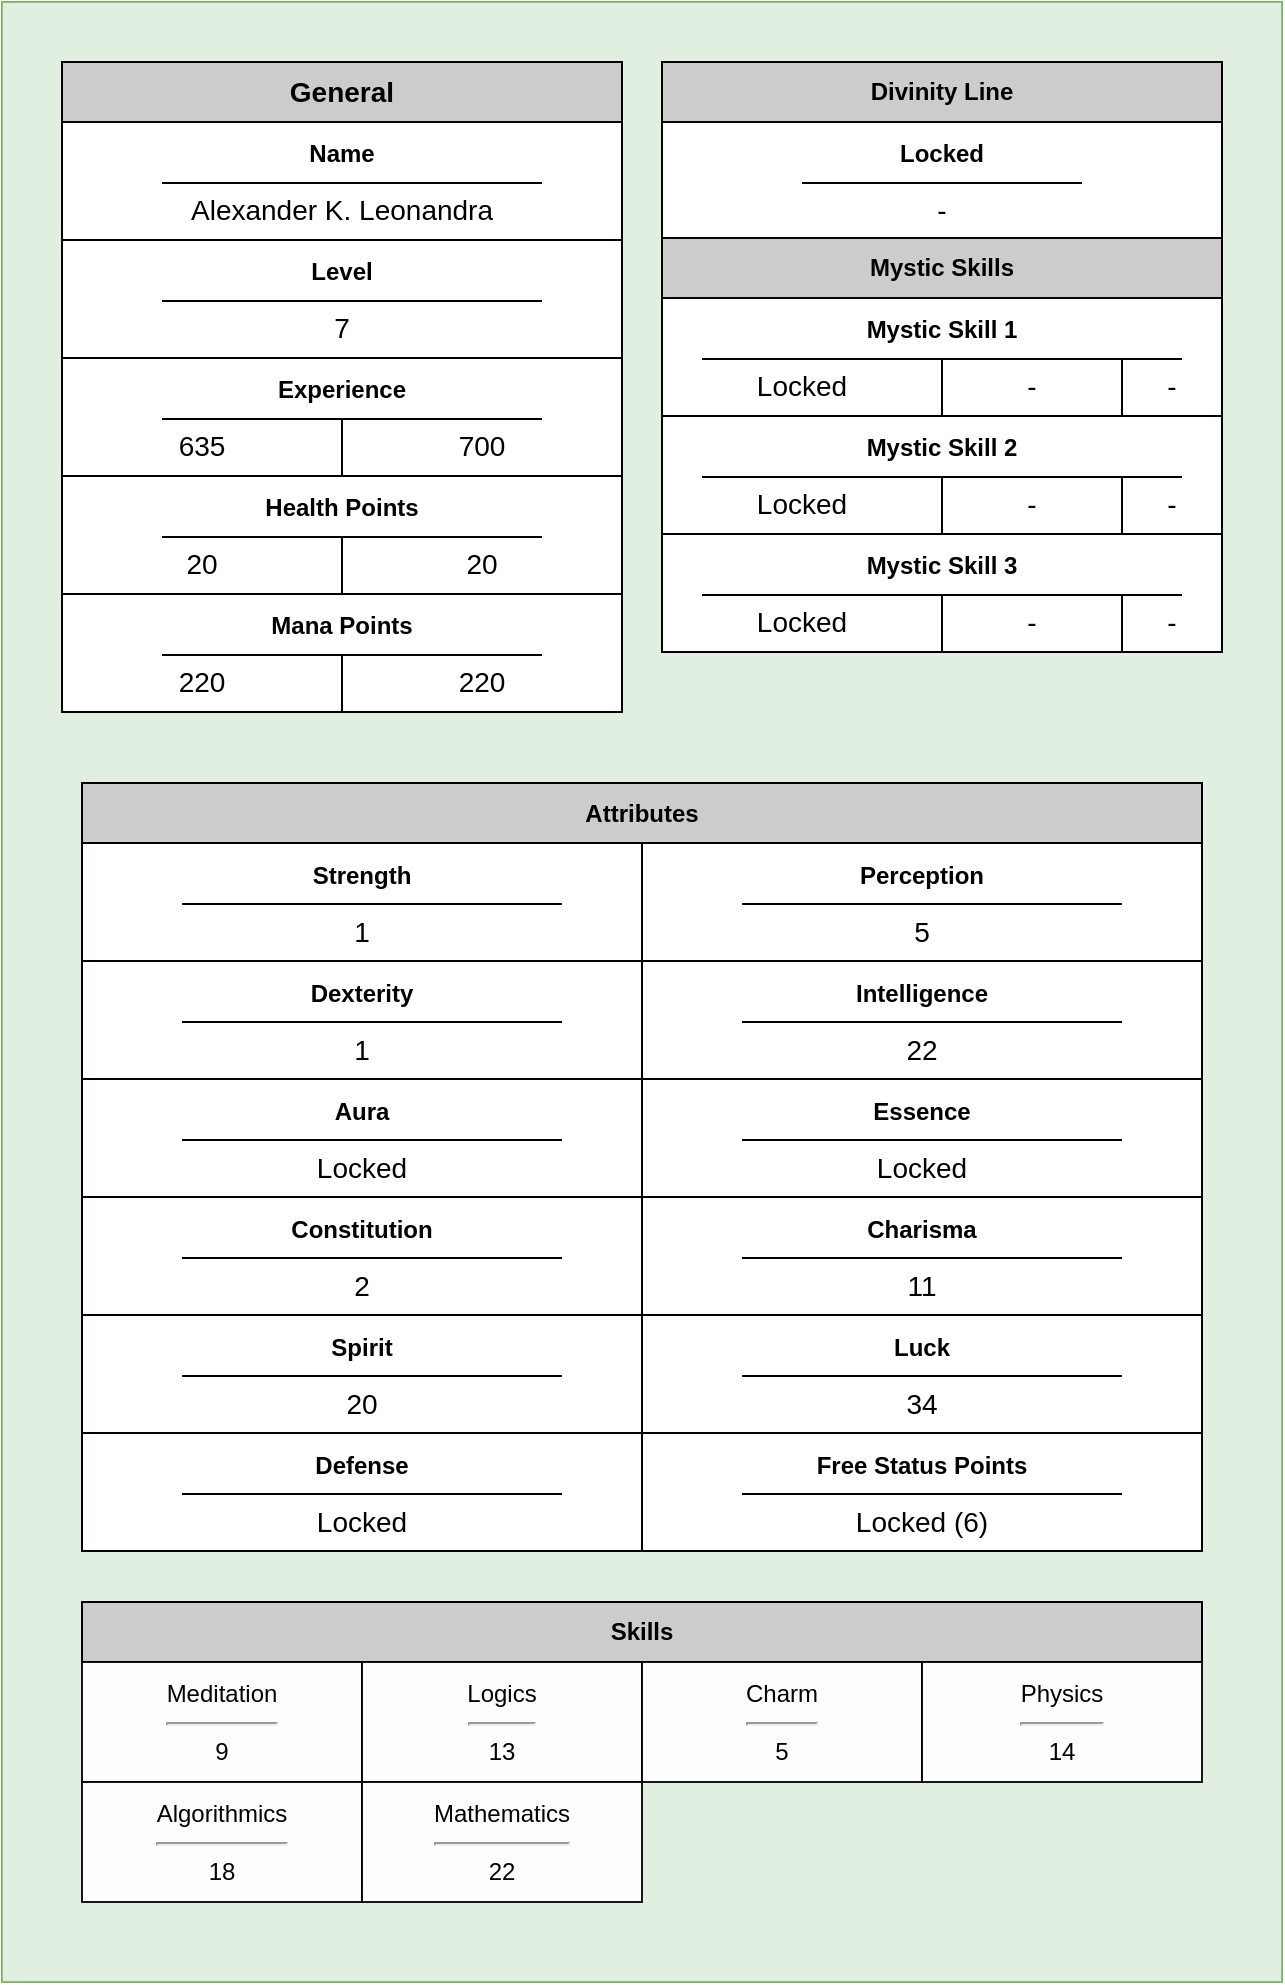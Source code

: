 <mxfile>
    <diagram name="Chapter_1_Alexander" id="vyDlKF1bLINm5wJuJQlG">
        <mxGraphModel dx="931" dy="722" grid="1" gridSize="10" guides="1" tooltips="1" connect="1" arrows="1" fold="1" page="1" pageScale="1" pageWidth="827" pageHeight="1169" math="0" shadow="0">
            <root>
                <mxCell id="0"/>
                <mxCell id="1" parent="0"/>
                <mxCell id="cvKSAtzWg2OH9WG14mFE-227" value="" style="rounded=0;whiteSpace=wrap;html=1;fillColor=#FFFFFF;strokeColor=#82b366;" parent="1" vertex="1">
                    <mxGeometry x="40" y="40" width="640" height="990" as="geometry"/>
                </mxCell>
                <mxCell id="7pUMp-ePgJumYKTbxFki-1" value="" style="rounded=0;whiteSpace=wrap;html=1;fillColor=#d5e8d4;strokeColor=#82b366;opacity=70;" parent="1" vertex="1">
                    <mxGeometry x="40" y="40" width="640" height="990" as="geometry"/>
                </mxCell>
                <mxCell id="7pUMp-ePgJumYKTbxFki-2" value="&lt;b&gt;&lt;font style=&quot;font-size: 14px;&quot; color=&quot;#000000&quot;&gt;General&lt;/font&gt;&lt;/b&gt;" style="rounded=1;whiteSpace=wrap;html=1;fillColor=#CCCCCC;strokeColor=#000000;arcSize=0;" parent="1" vertex="1">
                    <mxGeometry x="70" y="70" width="280" height="30" as="geometry"/>
                </mxCell>
                <mxCell id="7pUMp-ePgJumYKTbxFki-8" value="&lt;b&gt;Attributes&lt;/b&gt;" style="rounded=1;whiteSpace=wrap;html=1;fillColor=#CCCCCC;strokeColor=#000000;fontColor=#000000;arcSize=0;" parent="1" vertex="1">
                    <mxGeometry x="80" y="430.5" width="560" height="30" as="geometry"/>
                </mxCell>
                <mxCell id="cvKSAtzWg2OH9WG14mFE-49" value="&lt;b&gt;&lt;font color=&quot;#000000&quot;&gt;Divinity Line&lt;/font&gt;&lt;/b&gt;" style="rounded=1;whiteSpace=wrap;html=1;fillColor=#CCCCCC;strokeColor=#000000;arcSize=0;" parent="1" vertex="1">
                    <mxGeometry x="370" y="70" width="280" height="30" as="geometry"/>
                </mxCell>
                <mxCell id="cvKSAtzWg2OH9WG14mFE-122" value="&lt;font style=&quot;font-size: 14px;&quot; color=&quot;#000000&quot;&gt;Alexander K. Leonandra&lt;/font&gt;" style="shape=partialRectangle;whiteSpace=wrap;html=1;bottom=1;right=1;left=1;top=0;fillColor=#FFFFFF;routingCenterX=-0.5;shadow=0;comic=0;strokeColor=#000000;fontSize=17;" parent="1" vertex="1">
                    <mxGeometry x="70" y="129" width="280" height="30" as="geometry"/>
                </mxCell>
                <mxCell id="cvKSAtzWg2OH9WG14mFE-123" value="&lt;font size=&quot;1&quot; style=&quot;&quot; color=&quot;#000000&quot;&gt;&lt;b style=&quot;font-size: 12px;&quot;&gt;Name&lt;/b&gt;&lt;/font&gt;" style="shape=partialRectangle;whiteSpace=wrap;html=1;bottom=1;right=1;left=1;top=0;fillColor=#FFFFFF;routingCenterX=-0.5;shadow=0;comic=0;strokeColor=#000000;fontSize=17;direction=west;" parent="1" vertex="1">
                    <mxGeometry x="70" y="100" width="280" height="30" as="geometry"/>
                </mxCell>
                <mxCell id="cvKSAtzWg2OH9WG14mFE-124" value="" style="line;strokeWidth=1;html=1;shadow=0;comic=0;strokeColor=#000000;fontSize=17;fillColor=#FFFFFF;" parent="1" vertex="1">
                    <mxGeometry x="120" y="130" width="190" height="1" as="geometry"/>
                </mxCell>
                <mxCell id="cvKSAtzWg2OH9WG14mFE-125" value="&lt;font style=&quot;font-size: 14px;&quot; color=&quot;#000000&quot;&gt;-&lt;/font&gt;" style="shape=partialRectangle;whiteSpace=wrap;html=1;bottom=1;right=1;left=1;top=0;fillColor=#FFFFFF;routingCenterX=-0.5;shadow=0;comic=0;strokeColor=#000000;fontSize=17;" parent="1" vertex="1">
                    <mxGeometry x="370" y="129" width="280" height="30" as="geometry"/>
                </mxCell>
                <mxCell id="cvKSAtzWg2OH9WG14mFE-126" value="&lt;font size=&quot;1&quot; style=&quot;&quot; color=&quot;#000000&quot;&gt;&lt;b style=&quot;font-size: 12px;&quot;&gt;Locked&lt;/b&gt;&lt;/font&gt;" style="shape=partialRectangle;whiteSpace=wrap;html=1;bottom=1;right=1;left=1;top=0;fillColor=#FFFFFF;routingCenterX=-0.5;shadow=0;comic=0;strokeColor=#000000;fontSize=17;direction=west;" parent="1" vertex="1">
                    <mxGeometry x="370" y="100" width="280" height="30" as="geometry"/>
                </mxCell>
                <mxCell id="cvKSAtzWg2OH9WG14mFE-127" value="" style="line;strokeWidth=1;html=1;shadow=0;comic=0;strokeColor=#000000;fontSize=17;fillColor=#FFFFFF;" parent="1" vertex="1">
                    <mxGeometry x="440" y="130" width="140" height="1" as="geometry"/>
                </mxCell>
                <mxCell id="cvKSAtzWg2OH9WG14mFE-128" value="&lt;font style=&quot;font-size: 14px;&quot; color=&quot;#000000&quot;&gt;7&lt;/font&gt;" style="shape=partialRectangle;whiteSpace=wrap;html=1;bottom=1;right=1;left=1;top=0;fillColor=#FFFFFF;routingCenterX=-0.5;shadow=0;comic=0;strokeColor=#000000;fontSize=17;" parent="1" vertex="1">
                    <mxGeometry x="70" y="188" width="280" height="30" as="geometry"/>
                </mxCell>
                <mxCell id="cvKSAtzWg2OH9WG14mFE-129" value="&lt;font size=&quot;1&quot; style=&quot;&quot; color=&quot;#000000&quot;&gt;&lt;b style=&quot;font-size: 12px;&quot;&gt;Level&lt;/b&gt;&lt;/font&gt;" style="shape=partialRectangle;whiteSpace=wrap;html=1;bottom=1;right=1;left=1;top=0;fillColor=#FFFFFF;routingCenterX=-0.5;shadow=0;comic=0;strokeColor=#000000;fontSize=17;direction=west;" parent="1" vertex="1">
                    <mxGeometry x="70" y="159" width="280" height="30" as="geometry"/>
                </mxCell>
                <mxCell id="cvKSAtzWg2OH9WG14mFE-130" value="" style="line;strokeWidth=1;html=1;shadow=0;comic=0;strokeColor=#000000;fontSize=17;fillColor=#FFFFFF;" parent="1" vertex="1">
                    <mxGeometry x="120" y="189" width="190" height="1" as="geometry"/>
                </mxCell>
                <mxCell id="cvKSAtzWg2OH9WG14mFE-136" value="700" style="shape=partialRectangle;whiteSpace=wrap;html=1;bottom=1;right=1;left=1;top=0;fillColor=#FFFFFF;routingCenterX=-0.5;shadow=0;comic=0;strokeColor=#000000;strokeWidth=1;fontSize=14;fontColor=#000000;" parent="1" vertex="1">
                    <mxGeometry x="210" y="247" width="140" height="30" as="geometry"/>
                </mxCell>
                <mxCell id="cvKSAtzWg2OH9WG14mFE-137" value="635" style="shape=partialRectangle;whiteSpace=wrap;html=1;bottom=1;right=1;left=1;top=0;fillColor=#FFFFFF;routingCenterX=-0.5;shadow=0;comic=0;strokeColor=#000000;strokeWidth=1;fontSize=14;fontColor=#000000;" parent="1" vertex="1">
                    <mxGeometry x="70" y="247" width="140" height="30" as="geometry"/>
                </mxCell>
                <mxCell id="cvKSAtzWg2OH9WG14mFE-133" value="" style="line;strokeWidth=1;html=1;shadow=0;comic=0;strokeColor=#000000;fontSize=17;fillColor=#FFFFFF;" parent="1" vertex="1">
                    <mxGeometry x="120" y="248" width="190" height="1" as="geometry"/>
                </mxCell>
                <mxCell id="cvKSAtzWg2OH9WG14mFE-132" value="&lt;font size=&quot;1&quot; style=&quot;&quot; color=&quot;#000000&quot;&gt;&lt;b style=&quot;font-size: 12px;&quot;&gt;Experience&lt;/b&gt;&lt;/font&gt;" style="shape=partialRectangle;whiteSpace=wrap;html=1;bottom=1;right=1;left=1;top=0;fillColor=#FFFFFF;routingCenterX=-0.5;shadow=0;comic=0;strokeColor=#000000;fontSize=17;direction=west;" parent="1" vertex="1">
                    <mxGeometry x="70" y="218" width="280" height="30" as="geometry"/>
                </mxCell>
                <mxCell id="cvKSAtzWg2OH9WG14mFE-139" value="20" style="shape=partialRectangle;whiteSpace=wrap;html=1;bottom=1;right=1;left=1;top=0;fillColor=#FFFFFF;routingCenterX=-0.5;shadow=0;comic=0;strokeColor=#000000;strokeWidth=1;fontSize=14;fontColor=#000000;" parent="1" vertex="1">
                    <mxGeometry x="210" y="306" width="140" height="30" as="geometry"/>
                </mxCell>
                <mxCell id="cvKSAtzWg2OH9WG14mFE-140" value="20" style="shape=partialRectangle;whiteSpace=wrap;html=1;bottom=1;right=1;left=1;top=0;fillColor=#FFFFFF;routingCenterX=-0.5;shadow=0;comic=0;strokeColor=#000000;strokeWidth=1;fontSize=14;fontColor=#000000;" parent="1" vertex="1">
                    <mxGeometry x="70" y="306" width="140" height="30" as="geometry"/>
                </mxCell>
                <mxCell id="cvKSAtzWg2OH9WG14mFE-141" value="" style="line;strokeWidth=1;html=1;shadow=0;comic=0;strokeColor=#000000;fontSize=17;fillColor=#FFFFFF;" parent="1" vertex="1">
                    <mxGeometry x="120" y="307" width="190" height="1" as="geometry"/>
                </mxCell>
                <mxCell id="cvKSAtzWg2OH9WG14mFE-142" value="&lt;font size=&quot;1&quot; style=&quot;&quot; color=&quot;#000000&quot;&gt;&lt;b style=&quot;font-size: 12px;&quot;&gt;Health Points&lt;/b&gt;&lt;/font&gt;" style="shape=partialRectangle;whiteSpace=wrap;html=1;bottom=1;right=1;left=1;top=0;fillColor=#FFFFFF;routingCenterX=-0.5;shadow=0;comic=0;strokeColor=#000000;fontSize=17;direction=west;" parent="1" vertex="1">
                    <mxGeometry x="70" y="277" width="280" height="30" as="geometry"/>
                </mxCell>
                <mxCell id="cvKSAtzWg2OH9WG14mFE-143" value="220" style="shape=partialRectangle;whiteSpace=wrap;html=1;bottom=1;right=1;left=1;top=0;fillColor=#FFFFFF;routingCenterX=-0.5;shadow=0;comic=0;strokeColor=#000000;strokeWidth=1;fontSize=14;fontColor=#000000;" parent="1" vertex="1">
                    <mxGeometry x="210" y="365" width="140" height="30" as="geometry"/>
                </mxCell>
                <mxCell id="cvKSAtzWg2OH9WG14mFE-144" value="220" style="shape=partialRectangle;whiteSpace=wrap;html=1;bottom=1;right=1;left=1;top=0;fillColor=#FFFFFF;routingCenterX=-0.5;shadow=0;comic=0;strokeColor=#000000;strokeWidth=1;fontSize=14;fontColor=#000000;" parent="1" vertex="1">
                    <mxGeometry x="70" y="365" width="140" height="30" as="geometry"/>
                </mxCell>
                <mxCell id="cvKSAtzWg2OH9WG14mFE-145" value="" style="line;strokeWidth=1;html=1;shadow=0;comic=0;strokeColor=#000000;fontSize=17;fillColor=#FFFFFF;" parent="1" vertex="1">
                    <mxGeometry x="120" y="366" width="190" height="1" as="geometry"/>
                </mxCell>
                <mxCell id="cvKSAtzWg2OH9WG14mFE-146" value="&lt;font size=&quot;1&quot; style=&quot;&quot; color=&quot;#000000&quot;&gt;&lt;b style=&quot;font-size: 12px;&quot;&gt;Mana Points&lt;/b&gt;&lt;/font&gt;" style="shape=partialRectangle;whiteSpace=wrap;html=1;bottom=1;right=1;left=1;top=0;fillColor=#FFFFFF;routingCenterX=-0.5;shadow=0;comic=0;strokeColor=#000000;fontSize=17;direction=west;" parent="1" vertex="1">
                    <mxGeometry x="70" y="336" width="280" height="30" as="geometry"/>
                </mxCell>
                <mxCell id="cvKSAtzWg2OH9WG14mFE-147" value="-" style="shape=partialRectangle;whiteSpace=wrap;html=1;bottom=1;right=1;left=1;top=0;fillColor=#FFFFFF;routingCenterX=-0.5;shadow=0;comic=0;strokeColor=#000000;strokeWidth=1;fontSize=14;fontColor=#000000;" parent="1" vertex="1">
                    <mxGeometry x="600" y="217" width="50" height="30" as="geometry"/>
                </mxCell>
                <mxCell id="cvKSAtzWg2OH9WG14mFE-148" value="Locked" style="shape=partialRectangle;whiteSpace=wrap;html=1;bottom=1;right=1;left=1;top=0;fillColor=#FFFFFF;routingCenterX=-0.5;shadow=0;comic=0;strokeColor=#000000;strokeWidth=1;fontSize=14;fontColor=#000000;" parent="1" vertex="1">
                    <mxGeometry x="370" y="217" width="140" height="30" as="geometry"/>
                </mxCell>
                <mxCell id="cvKSAtzWg2OH9WG14mFE-151" value="-" style="shape=partialRectangle;whiteSpace=wrap;html=1;bottom=1;right=1;left=1;top=0;fillColor=#FFFFFF;routingCenterX=-0.5;shadow=0;comic=0;strokeColor=#000000;strokeWidth=1;fontSize=14;fontColor=#000000;" parent="1" vertex="1">
                    <mxGeometry x="510" y="217" width="90" height="30" as="geometry"/>
                </mxCell>
                <mxCell id="cvKSAtzWg2OH9WG14mFE-150" value="&lt;font size=&quot;1&quot; style=&quot;&quot; color=&quot;#000000&quot;&gt;&lt;b style=&quot;font-size: 12px;&quot;&gt;Mystic Skill 1&lt;/b&gt;&lt;/font&gt;" style="shape=partialRectangle;whiteSpace=wrap;html=1;bottom=1;right=1;left=1;top=0;fillColor=#FFFFFF;routingCenterX=-0.5;shadow=0;comic=0;strokeColor=#000000;fontSize=17;direction=west;" parent="1" vertex="1">
                    <mxGeometry x="370" y="188" width="280" height="30" as="geometry"/>
                </mxCell>
                <mxCell id="cvKSAtzWg2OH9WG14mFE-149" value="" style="line;strokeWidth=1;html=1;shadow=0;comic=0;strokeColor=#000000;fontSize=17;fillColor=#FFFFFF;" parent="1" vertex="1">
                    <mxGeometry x="390" y="218" width="240" height="1" as="geometry"/>
                </mxCell>
                <mxCell id="cvKSAtzWg2OH9WG14mFE-152" value="-" style="shape=partialRectangle;whiteSpace=wrap;html=1;bottom=1;right=1;left=1;top=0;fillColor=#FFFFFF;routingCenterX=-0.5;shadow=0;comic=0;strokeColor=#000000;strokeWidth=1;fontSize=14;fontColor=#000000;" parent="1" vertex="1">
                    <mxGeometry x="600" y="276" width="50" height="30" as="geometry"/>
                </mxCell>
                <mxCell id="cvKSAtzWg2OH9WG14mFE-153" value="Locked" style="shape=partialRectangle;whiteSpace=wrap;html=1;bottom=1;right=1;left=1;top=0;fillColor=#FFFFFF;routingCenterX=-0.5;shadow=0;comic=0;strokeColor=#000000;strokeWidth=1;fontSize=14;fontColor=#000000;" parent="1" vertex="1">
                    <mxGeometry x="370" y="276" width="140" height="30" as="geometry"/>
                </mxCell>
                <mxCell id="cvKSAtzWg2OH9WG14mFE-154" value="-" style="shape=partialRectangle;whiteSpace=wrap;html=1;bottom=1;right=1;left=1;top=0;fillColor=#FFFFFF;routingCenterX=-0.5;shadow=0;comic=0;strokeColor=#000000;strokeWidth=1;fontSize=14;fontColor=#000000;" parent="1" vertex="1">
                    <mxGeometry x="510" y="276" width="90" height="30" as="geometry"/>
                </mxCell>
                <mxCell id="cvKSAtzWg2OH9WG14mFE-155" value="&lt;font size=&quot;1&quot; style=&quot;&quot; color=&quot;#000000&quot;&gt;&lt;b style=&quot;font-size: 12px;&quot;&gt;Mystic Skill 2&lt;/b&gt;&lt;/font&gt;" style="shape=partialRectangle;whiteSpace=wrap;html=1;bottom=1;right=1;left=1;top=0;fillColor=#FFFFFF;routingCenterX=-0.5;shadow=0;comic=0;strokeColor=#000000;fontSize=17;direction=west;" parent="1" vertex="1">
                    <mxGeometry x="370" y="247" width="280" height="30" as="geometry"/>
                </mxCell>
                <mxCell id="cvKSAtzWg2OH9WG14mFE-156" value="" style="line;strokeWidth=1;html=1;shadow=0;comic=0;strokeColor=#000000;fontSize=17;fillColor=#FFFFFF;" parent="1" vertex="1">
                    <mxGeometry x="390" y="277" width="240" height="1" as="geometry"/>
                </mxCell>
                <mxCell id="cvKSAtzWg2OH9WG14mFE-157" value="-" style="shape=partialRectangle;whiteSpace=wrap;html=1;bottom=1;right=1;left=1;top=0;fillColor=#FFFFFF;routingCenterX=-0.5;shadow=0;comic=0;strokeColor=#000000;strokeWidth=1;fontSize=14;fontColor=#000000;" parent="1" vertex="1">
                    <mxGeometry x="600" y="335" width="50" height="30" as="geometry"/>
                </mxCell>
                <mxCell id="cvKSAtzWg2OH9WG14mFE-158" value="Locked" style="shape=partialRectangle;whiteSpace=wrap;html=1;bottom=1;right=1;left=1;top=0;fillColor=#FFFFFF;routingCenterX=-0.5;shadow=0;comic=0;strokeColor=#000000;strokeWidth=1;fontSize=14;fontColor=#000000;" parent="1" vertex="1">
                    <mxGeometry x="370" y="335" width="140" height="30" as="geometry"/>
                </mxCell>
                <mxCell id="cvKSAtzWg2OH9WG14mFE-159" value="-" style="shape=partialRectangle;whiteSpace=wrap;html=1;bottom=1;right=1;left=1;top=0;fillColor=#FFFFFF;routingCenterX=-0.5;shadow=0;comic=0;strokeColor=#000000;strokeWidth=1;fontSize=14;fontColor=#000000;" parent="1" vertex="1">
                    <mxGeometry x="510" y="335" width="90" height="30" as="geometry"/>
                </mxCell>
                <mxCell id="cvKSAtzWg2OH9WG14mFE-160" value="&lt;font size=&quot;1&quot; style=&quot;&quot; color=&quot;#000000&quot;&gt;&lt;b style=&quot;font-size: 12px;&quot;&gt;Mystic Skill 3&lt;/b&gt;&lt;/font&gt;" style="shape=partialRectangle;whiteSpace=wrap;html=1;bottom=1;right=1;left=1;top=0;fillColor=#FFFFFF;routingCenterX=-0.5;shadow=0;comic=0;strokeColor=#000000;fontSize=17;direction=west;" parent="1" vertex="1">
                    <mxGeometry x="370" y="306" width="280" height="30" as="geometry"/>
                </mxCell>
                <mxCell id="cvKSAtzWg2OH9WG14mFE-161" value="" style="line;strokeWidth=1;html=1;shadow=0;comic=0;strokeColor=#000000;fontSize=17;fillColor=#FFFFFF;" parent="1" vertex="1">
                    <mxGeometry x="390" y="336" width="240" height="1" as="geometry"/>
                </mxCell>
                <mxCell id="cvKSAtzWg2OH9WG14mFE-162" value="&lt;b&gt;&lt;font color=&quot;#000000&quot;&gt;Mystic Skills&lt;/font&gt;&lt;/b&gt;" style="rounded=1;whiteSpace=wrap;html=1;fillColor=#CCCCCC;strokeColor=#000000;arcSize=0;" parent="1" vertex="1">
                    <mxGeometry x="370" y="158" width="280" height="30" as="geometry"/>
                </mxCell>
                <mxCell id="cvKSAtzWg2OH9WG14mFE-163" value="&lt;font style=&quot;font-size: 14px;&quot; color=&quot;#000000&quot;&gt;1&lt;/font&gt;" style="shape=partialRectangle;whiteSpace=wrap;html=1;bottom=1;right=1;left=1;top=0;fillColor=#FFFFFF;routingCenterX=-0.5;shadow=0;comic=0;strokeColor=#000000;fontSize=17;" parent="1" vertex="1">
                    <mxGeometry x="80" y="489.5" width="280" height="30" as="geometry"/>
                </mxCell>
                <mxCell id="cvKSAtzWg2OH9WG14mFE-164" value="&lt;font size=&quot;1&quot; style=&quot;&quot; color=&quot;#000000&quot;&gt;&lt;b style=&quot;font-size: 12px;&quot;&gt;Strength&lt;/b&gt;&lt;/font&gt;" style="shape=partialRectangle;whiteSpace=wrap;html=1;bottom=1;right=1;left=1;top=0;fillColor=#FFFFFF;routingCenterX=-0.5;shadow=0;comic=0;strokeColor=#000000;fontSize=17;direction=west;" parent="1" vertex="1">
                    <mxGeometry x="80" y="460.5" width="280" height="30" as="geometry"/>
                </mxCell>
                <mxCell id="cvKSAtzWg2OH9WG14mFE-165" value="" style="line;strokeWidth=1;html=1;shadow=0;comic=0;strokeColor=#000000;fontSize=17;fillColor=#FFFFFF;" parent="1" vertex="1">
                    <mxGeometry x="130" y="490.5" width="190" height="1" as="geometry"/>
                </mxCell>
                <mxCell id="cvKSAtzWg2OH9WG14mFE-166" value="&lt;font style=&quot;font-size: 14px;&quot; color=&quot;#000000&quot;&gt;1&lt;/font&gt;" style="shape=partialRectangle;whiteSpace=wrap;html=1;bottom=1;right=1;left=1;top=0;fillColor=#FFFFFF;routingCenterX=-0.5;shadow=0;comic=0;strokeColor=#000000;fontSize=17;" parent="1" vertex="1">
                    <mxGeometry x="80" y="548.5" width="280" height="30" as="geometry"/>
                </mxCell>
                <mxCell id="cvKSAtzWg2OH9WG14mFE-167" value="&lt;font size=&quot;1&quot; style=&quot;&quot; color=&quot;#000000&quot;&gt;&lt;b style=&quot;font-size: 12px;&quot;&gt;Dexterity&lt;/b&gt;&lt;/font&gt;" style="shape=partialRectangle;whiteSpace=wrap;html=1;bottom=1;right=1;left=1;top=0;fillColor=#FFFFFF;routingCenterX=-0.5;shadow=0;comic=0;strokeColor=#000000;fontSize=17;direction=west;" parent="1" vertex="1">
                    <mxGeometry x="80" y="519.5" width="280" height="30" as="geometry"/>
                </mxCell>
                <mxCell id="cvKSAtzWg2OH9WG14mFE-168" value="" style="line;strokeWidth=1;html=1;shadow=0;comic=0;strokeColor=#000000;fontSize=17;fillColor=#FFFFFF;" parent="1" vertex="1">
                    <mxGeometry x="130" y="549.5" width="190" height="1" as="geometry"/>
                </mxCell>
                <mxCell id="cvKSAtzWg2OH9WG14mFE-174" value="&lt;font style=&quot;font-size: 14px;&quot; color=&quot;#000000&quot;&gt;Locked&lt;/font&gt;" style="shape=partialRectangle;whiteSpace=wrap;html=1;bottom=1;right=1;left=1;top=0;fillColor=#FFFFFF;routingCenterX=-0.5;shadow=0;comic=0;strokeColor=#000000;fontSize=17;" parent="1" vertex="1">
                    <mxGeometry x="80" y="607.5" width="280" height="30" as="geometry"/>
                </mxCell>
                <mxCell id="cvKSAtzWg2OH9WG14mFE-175" value="&lt;font size=&quot;1&quot; style=&quot;&quot; color=&quot;#000000&quot;&gt;&lt;b style=&quot;font-size: 12px;&quot;&gt;Aura&lt;/b&gt;&lt;/font&gt;" style="shape=partialRectangle;whiteSpace=wrap;html=1;bottom=1;right=1;left=1;top=0;fillColor=#FFFFFF;routingCenterX=-0.5;shadow=0;comic=0;strokeColor=#000000;fontSize=17;direction=west;" parent="1" vertex="1">
                    <mxGeometry x="80" y="578.5" width="280" height="30" as="geometry"/>
                </mxCell>
                <mxCell id="cvKSAtzWg2OH9WG14mFE-176" value="" style="line;strokeWidth=1;html=1;shadow=0;comic=0;strokeColor=#000000;fontSize=17;fillColor=#FFFFFF;" parent="1" vertex="1">
                    <mxGeometry x="130" y="608.5" width="190" height="1" as="geometry"/>
                </mxCell>
                <mxCell id="cvKSAtzWg2OH9WG14mFE-180" value="&lt;font style=&quot;font-size: 14px;&quot; color=&quot;#000000&quot;&gt;5&lt;/font&gt;" style="shape=partialRectangle;whiteSpace=wrap;html=1;bottom=1;right=1;left=1;top=0;fillColor=#FFFFFF;routingCenterX=-0.5;shadow=0;comic=0;strokeColor=#000000;fontSize=17;" parent="1" vertex="1">
                    <mxGeometry x="360" y="489.5" width="280" height="30" as="geometry"/>
                </mxCell>
                <mxCell id="cvKSAtzWg2OH9WG14mFE-181" value="&lt;font size=&quot;1&quot; style=&quot;&quot; color=&quot;#000000&quot;&gt;&lt;b style=&quot;font-size: 12px;&quot;&gt;Perception&lt;/b&gt;&lt;/font&gt;" style="shape=partialRectangle;whiteSpace=wrap;html=1;bottom=1;right=1;left=1;top=0;fillColor=#FFFFFF;routingCenterX=-0.5;shadow=0;comic=0;strokeColor=#000000;fontSize=17;direction=west;gradientColor=none;gradientDirection=west;" parent="1" vertex="1">
                    <mxGeometry x="360" y="460.5" width="280" height="30" as="geometry"/>
                </mxCell>
                <mxCell id="cvKSAtzWg2OH9WG14mFE-182" value="" style="line;strokeWidth=1;html=1;shadow=0;comic=0;strokeColor=#000000;fontSize=17;fillColor=#FFFFFF;" parent="1" vertex="1">
                    <mxGeometry x="410" y="490.5" width="190" height="1" as="geometry"/>
                </mxCell>
                <mxCell id="cvKSAtzWg2OH9WG14mFE-183" value="&lt;font style=&quot;font-size: 14px;&quot; color=&quot;#000000&quot;&gt;22&lt;/font&gt;" style="shape=partialRectangle;whiteSpace=wrap;html=1;bottom=1;right=1;left=1;top=0;fillColor=#FFFFFF;routingCenterX=-0.5;shadow=0;comic=0;strokeColor=#000000;fontSize=17;" parent="1" vertex="1">
                    <mxGeometry x="360" y="548.5" width="280" height="30" as="geometry"/>
                </mxCell>
                <mxCell id="cvKSAtzWg2OH9WG14mFE-184" value="&lt;font size=&quot;1&quot; style=&quot;&quot; color=&quot;#000000&quot;&gt;&lt;b style=&quot;font-size: 12px;&quot;&gt;Intelligence&lt;/b&gt;&lt;/font&gt;" style="shape=partialRectangle;whiteSpace=wrap;html=1;bottom=1;right=1;left=1;top=0;fillColor=#FFFFFF;routingCenterX=-0.5;shadow=0;comic=0;strokeColor=#000000;fontSize=17;direction=west;" parent="1" vertex="1">
                    <mxGeometry x="360" y="519.5" width="280" height="30" as="geometry"/>
                </mxCell>
                <mxCell id="cvKSAtzWg2OH9WG14mFE-185" value="" style="line;strokeWidth=1;html=1;shadow=0;comic=0;strokeColor=#000000;fontSize=17;fillColor=#FFFFFF;" parent="1" vertex="1">
                    <mxGeometry x="410" y="549.5" width="190" height="1" as="geometry"/>
                </mxCell>
                <mxCell id="cvKSAtzWg2OH9WG14mFE-186" value="&lt;font style=&quot;font-size: 14px;&quot; color=&quot;#000000&quot;&gt;Locked&lt;/font&gt;" style="shape=partialRectangle;whiteSpace=wrap;html=1;bottom=1;right=1;left=1;top=0;fillColor=#FFFFFF;routingCenterX=-0.5;shadow=0;comic=0;strokeColor=#000000;fontSize=17;" parent="1" vertex="1">
                    <mxGeometry x="360" y="607.5" width="280" height="30" as="geometry"/>
                </mxCell>
                <mxCell id="cvKSAtzWg2OH9WG14mFE-187" value="&lt;font size=&quot;1&quot; style=&quot;&quot; color=&quot;#000000&quot;&gt;&lt;b style=&quot;font-size: 12px;&quot;&gt;Essence&lt;/b&gt;&lt;/font&gt;" style="shape=partialRectangle;whiteSpace=wrap;html=1;bottom=1;right=1;left=1;top=0;fillColor=#FFFFFF;routingCenterX=-0.5;shadow=0;comic=0;strokeColor=#000000;fontSize=17;direction=west;" parent="1" vertex="1">
                    <mxGeometry x="360" y="578.5" width="280" height="30" as="geometry"/>
                </mxCell>
                <mxCell id="cvKSAtzWg2OH9WG14mFE-188" value="" style="line;strokeWidth=1;html=1;shadow=0;comic=0;strokeColor=#000000;fontSize=17;fillColor=#FFFFFF;" parent="1" vertex="1">
                    <mxGeometry x="410" y="608.5" width="190" height="1" as="geometry"/>
                </mxCell>
                <mxCell id="cvKSAtzWg2OH9WG14mFE-189" value="&lt;font style=&quot;font-size: 14px;&quot; color=&quot;#000000&quot;&gt;2&lt;/font&gt;" style="shape=partialRectangle;whiteSpace=wrap;html=1;bottom=1;right=1;left=1;top=0;fillColor=#FFFFFF;routingCenterX=-0.5;shadow=0;comic=0;strokeColor=#000000;fontSize=17;" parent="1" vertex="1">
                    <mxGeometry x="80" y="666.5" width="280" height="30" as="geometry"/>
                </mxCell>
                <mxCell id="cvKSAtzWg2OH9WG14mFE-190" value="&lt;font size=&quot;1&quot; style=&quot;&quot; color=&quot;#000000&quot;&gt;&lt;b style=&quot;font-size: 12px;&quot;&gt;Constitution&lt;/b&gt;&lt;/font&gt;" style="shape=partialRectangle;whiteSpace=wrap;html=1;bottom=1;right=1;left=1;top=0;fillColor=#FFFFFF;routingCenterX=-0.5;shadow=0;comic=0;strokeColor=#000000;fontSize=17;direction=west;" parent="1" vertex="1">
                    <mxGeometry x="80" y="637.5" width="280" height="30" as="geometry"/>
                </mxCell>
                <mxCell id="cvKSAtzWg2OH9WG14mFE-191" value="" style="line;strokeWidth=1;html=1;shadow=0;comic=0;strokeColor=#000000;fontSize=17;fillColor=#FFFFFF;" parent="1" vertex="1">
                    <mxGeometry x="130" y="667.5" width="190" height="1" as="geometry"/>
                </mxCell>
                <mxCell id="cvKSAtzWg2OH9WG14mFE-193" value="&lt;font style=&quot;font-size: 14px;&quot; color=&quot;#000000&quot;&gt;20&lt;/font&gt;" style="shape=partialRectangle;whiteSpace=wrap;html=1;bottom=1;right=1;left=1;top=0;fillColor=#FFFFFF;routingCenterX=-0.5;shadow=0;comic=0;strokeColor=#000000;fontSize=17;" parent="1" vertex="1">
                    <mxGeometry x="80" y="725.5" width="280" height="30" as="geometry"/>
                </mxCell>
                <mxCell id="cvKSAtzWg2OH9WG14mFE-194" value="&lt;font size=&quot;1&quot; style=&quot;&quot; color=&quot;#000000&quot;&gt;&lt;b style=&quot;font-size: 12px;&quot;&gt;Spirit&lt;/b&gt;&lt;/font&gt;" style="shape=partialRectangle;whiteSpace=wrap;html=1;bottom=1;right=1;left=1;top=0;fillColor=#FFFFFF;routingCenterX=-0.5;shadow=0;comic=0;strokeColor=#000000;fontSize=17;direction=west;" parent="1" vertex="1">
                    <mxGeometry x="80" y="696.5" width="280" height="30" as="geometry"/>
                </mxCell>
                <mxCell id="cvKSAtzWg2OH9WG14mFE-195" value="" style="line;strokeWidth=1;html=1;shadow=0;comic=0;strokeColor=#000000;fontSize=17;fillColor=#FFFFFF;" parent="1" vertex="1">
                    <mxGeometry x="130" y="726.5" width="190" height="1" as="geometry"/>
                </mxCell>
                <mxCell id="cvKSAtzWg2OH9WG14mFE-196" value="&lt;font style=&quot;font-size: 14px;&quot; color=&quot;#000000&quot;&gt;Locked&lt;/font&gt;" style="shape=partialRectangle;whiteSpace=wrap;html=1;bottom=1;right=1;left=1;top=0;fillColor=#FFFFFF;routingCenterX=-0.5;shadow=0;comic=0;strokeColor=#000000;fontSize=17;" parent="1" vertex="1">
                    <mxGeometry x="80" y="784.5" width="280" height="30" as="geometry"/>
                </mxCell>
                <mxCell id="cvKSAtzWg2OH9WG14mFE-197" value="&lt;font size=&quot;1&quot; style=&quot;&quot; color=&quot;#000000&quot;&gt;&lt;b style=&quot;font-size: 12px;&quot;&gt;Defense&lt;/b&gt;&lt;/font&gt;" style="shape=partialRectangle;whiteSpace=wrap;html=1;bottom=1;right=1;left=1;top=0;fillColor=#FFFFFF;routingCenterX=-0.5;shadow=0;comic=0;strokeColor=#000000;fontSize=17;direction=west;" parent="1" vertex="1">
                    <mxGeometry x="80" y="755.5" width="280" height="30" as="geometry"/>
                </mxCell>
                <mxCell id="cvKSAtzWg2OH9WG14mFE-198" value="" style="line;strokeWidth=1;html=1;shadow=0;comic=0;strokeColor=#000000;fontSize=17;fillColor=#FFFFFF;" parent="1" vertex="1">
                    <mxGeometry x="130" y="785.5" width="190" height="1" as="geometry"/>
                </mxCell>
                <mxCell id="cvKSAtzWg2OH9WG14mFE-202" value="&lt;font style=&quot;font-size: 14px;&quot; color=&quot;#000000&quot;&gt;11&lt;/font&gt;" style="shape=partialRectangle;whiteSpace=wrap;html=1;bottom=1;right=1;left=1;top=0;fillColor=#FFFFFF;routingCenterX=-0.5;shadow=0;comic=0;strokeColor=#000000;fontSize=17;" parent="1" vertex="1">
                    <mxGeometry x="360" y="666.5" width="280" height="30" as="geometry"/>
                </mxCell>
                <mxCell id="cvKSAtzWg2OH9WG14mFE-203" value="&lt;font size=&quot;1&quot; style=&quot;&quot; color=&quot;#000000&quot;&gt;&lt;b style=&quot;font-size: 12px;&quot;&gt;Charisma&lt;/b&gt;&lt;/font&gt;" style="shape=partialRectangle;whiteSpace=wrap;html=1;bottom=1;right=1;left=1;top=0;fillColor=#FFFFFF;routingCenterX=-0.5;shadow=0;comic=0;strokeColor=#000000;fontSize=17;direction=west;" parent="1" vertex="1">
                    <mxGeometry x="360" y="637.5" width="280" height="30" as="geometry"/>
                </mxCell>
                <mxCell id="cvKSAtzWg2OH9WG14mFE-204" value="" style="line;strokeWidth=1;html=1;shadow=0;comic=0;strokeColor=#000000;fontSize=17;fillColor=#FFFFFF;" parent="1" vertex="1">
                    <mxGeometry x="410" y="667.5" width="190" height="1" as="geometry"/>
                </mxCell>
                <mxCell id="cvKSAtzWg2OH9WG14mFE-205" value="&lt;font style=&quot;font-size: 14px;&quot; color=&quot;#000000&quot;&gt;34&lt;/font&gt;" style="shape=partialRectangle;whiteSpace=wrap;html=1;bottom=1;right=1;left=1;top=0;fillColor=#FFFFFF;routingCenterX=-0.5;shadow=0;comic=0;strokeColor=#000000;fontSize=17;" parent="1" vertex="1">
                    <mxGeometry x="360" y="725.5" width="280" height="30" as="geometry"/>
                </mxCell>
                <mxCell id="cvKSAtzWg2OH9WG14mFE-206" value="&lt;font size=&quot;1&quot; style=&quot;&quot; color=&quot;#000000&quot;&gt;&lt;b style=&quot;font-size: 12px;&quot;&gt;Luck&lt;/b&gt;&lt;/font&gt;" style="shape=partialRectangle;whiteSpace=wrap;html=1;bottom=1;right=1;left=1;top=0;fillColor=#FFFFFF;routingCenterX=-0.5;shadow=0;comic=0;strokeColor=#000000;fontSize=17;direction=west;" parent="1" vertex="1">
                    <mxGeometry x="360" y="696.5" width="280" height="30" as="geometry"/>
                </mxCell>
                <mxCell id="cvKSAtzWg2OH9WG14mFE-207" value="" style="line;strokeWidth=1;html=1;shadow=0;comic=0;strokeColor=#000000;fontSize=17;fillColor=#FFFFFF;" parent="1" vertex="1">
                    <mxGeometry x="410" y="726.5" width="190" height="1" as="geometry"/>
                </mxCell>
                <mxCell id="cvKSAtzWg2OH9WG14mFE-211" value="&lt;font style=&quot;font-size: 14px;&quot; color=&quot;#000000&quot;&gt;Locked (6)&lt;/font&gt;" style="shape=partialRectangle;whiteSpace=wrap;html=1;bottom=1;right=1;left=1;top=0;fillColor=#FFFFFF;routingCenterX=-0.5;shadow=0;comic=0;strokeColor=#000000;fontSize=17;" parent="1" vertex="1">
                    <mxGeometry x="360" y="784.5" width="280" height="30" as="geometry"/>
                </mxCell>
                <mxCell id="cvKSAtzWg2OH9WG14mFE-212" value="&lt;font size=&quot;1&quot; style=&quot;&quot; color=&quot;#000000&quot;&gt;&lt;b style=&quot;font-size: 12px;&quot;&gt;Free Status Points&lt;/b&gt;&lt;/font&gt;" style="shape=partialRectangle;whiteSpace=wrap;html=1;bottom=1;right=1;left=1;top=0;fillColor=#FFFFFF;routingCenterX=-0.5;shadow=0;comic=0;strokeColor=#000000;fontSize=17;direction=west;" parent="1" vertex="1">
                    <mxGeometry x="360" y="755.5" width="280" height="30" as="geometry"/>
                </mxCell>
                <mxCell id="cvKSAtzWg2OH9WG14mFE-213" value="" style="line;strokeWidth=1;html=1;shadow=0;comic=0;strokeColor=#000000;fontSize=17;fillColor=#FFFFFF;" parent="1" vertex="1">
                    <mxGeometry x="410" y="785.5" width="190" height="1" as="geometry"/>
                </mxCell>
                <mxCell id="cvKSAtzWg2OH9WG14mFE-214" value="&lt;b&gt;Skills&lt;/b&gt;" style="rounded=1;whiteSpace=wrap;html=1;fillColor=#CCCCCC;strokeColor=#000000;fontColor=#000000;arcSize=0;" parent="1" vertex="1">
                    <mxGeometry x="80" y="840" width="560" height="30" as="geometry"/>
                </mxCell>
                <UserObject label="%Skill%&lt;hr&gt;%Level%" Skill="Meditation" Level="9" Experience="45" placeholders="1" id="20">
                    <mxCell style="shape=partialRectangle;whiteSpace=wrap;html=1;shadow=0;comic=0;pointerEvents=1;strokeColor=#000000;strokeWidth=1;fontFamily=Helvetica;fontSize=12;fillColor=#FFFFFF;fontColor=#000000;opacity=90;" vertex="1" parent="1">
                        <mxGeometry x="80" y="870" width="140" height="60" as="geometry"/>
                    </mxCell>
                </UserObject>
                <UserObject label="%Skill%&lt;hr&gt;%Level%" Skill="Logics" Level="13" Experience="91" placeholders="1" id="21">
                    <mxCell style="shape=partialRectangle;whiteSpace=wrap;html=1;shadow=0;comic=0;pointerEvents=1;strokeColor=#000000;strokeWidth=1;fontFamily=Helvetica;fontSize=12;fillColor=#FFFFFF;fontColor=#000000;opacity=90;" vertex="1" parent="1">
                        <mxGeometry x="220" y="870" width="140" height="60" as="geometry"/>
                    </mxCell>
                </UserObject>
                <UserObject label="%Skill%&lt;hr&gt;%Level%" Skill="Charm" Level="5" Experience="15" placeholders="1" id="22">
                    <mxCell style="shape=partialRectangle;whiteSpace=wrap;html=1;shadow=0;comic=0;pointerEvents=1;strokeColor=#000000;strokeWidth=1;fontFamily=Helvetica;fontSize=12;fillColor=#FFFFFF;fontColor=#000000;opacity=90;" vertex="1" parent="1">
                        <mxGeometry x="360" y="870" width="140" height="60" as="geometry"/>
                    </mxCell>
                </UserObject>
                <UserObject label="%Skill%&lt;hr&gt;%Level%" Skill="Physics" Level="14" Experience="105" placeholders="1" id="23">
                    <mxCell style="shape=partialRectangle;whiteSpace=wrap;html=1;shadow=0;comic=0;pointerEvents=1;strokeColor=#000000;strokeWidth=1;fontFamily=Helvetica;fontSize=12;fillColor=#FFFFFF;fontColor=#000000;opacity=90;" vertex="1" parent="1">
                        <mxGeometry x="500" y="870" width="140" height="60" as="geometry"/>
                    </mxCell>
                </UserObject>
                <UserObject label="%Skill%&lt;hr&gt;%Level%" Skill="Algorithmics" Level="18" Experience="171" placeholders="1" id="24">
                    <mxCell style="shape=partialRectangle;whiteSpace=wrap;html=1;shadow=0;comic=0;pointerEvents=1;strokeColor=#000000;strokeWidth=1;fontFamily=Helvetica;fontSize=12;fillColor=#FFFFFF;fontColor=#000000;opacity=90;" vertex="1" parent="1">
                        <mxGeometry x="80" y="930" width="140" height="60" as="geometry"/>
                    </mxCell>
                </UserObject>
                <UserObject label="%Skill%&lt;hr&gt;%Level%" Skill="Mathematics" Level="22" Experience="253" placeholders="1" id="25">
                    <mxCell style="shape=partialRectangle;whiteSpace=wrap;html=1;shadow=0;comic=0;pointerEvents=1;strokeColor=#000000;strokeWidth=1;fontFamily=Helvetica;fontSize=12;fillColor=#FFFFFF;fontColor=#000000;opacity=90;" vertex="1" parent="1">
                        <mxGeometry x="220" y="930" width="140" height="60" as="geometry"/>
                    </mxCell>
                </UserObject>
            </root>
        </mxGraphModel>
    </diagram>
</mxfile>